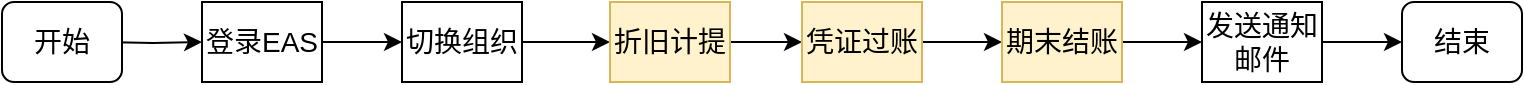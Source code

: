 <mxfile version="14.7.10" type="github">
  <diagram id="24gWO0HILD9tmGagheGm" name="Page-1">
    <mxGraphModel dx="1038" dy="547" grid="1" gridSize="10" guides="1" tooltips="1" connect="1" arrows="1" fold="1" page="1" pageScale="1" pageWidth="827" pageHeight="1169" math="0" shadow="0">
      <root>
        <mxCell id="0" />
        <mxCell id="1" parent="0" />
        <mxCell id="GQx1fkRDCFHswaFwZT72-8" value="" style="edgeStyle=orthogonalEdgeStyle;rounded=0;orthogonalLoop=1;jettySize=auto;html=1;" edge="1" parent="1" target="GQx1fkRDCFHswaFwZT72-4">
          <mxGeometry relative="1" as="geometry">
            <mxPoint x="90" y="270" as="sourcePoint" />
          </mxGeometry>
        </mxCell>
        <mxCell id="GQx1fkRDCFHswaFwZT72-10" value="" style="edgeStyle=orthogonalEdgeStyle;rounded=0;orthogonalLoop=1;jettySize=auto;html=1;" edge="1" parent="1" source="GQx1fkRDCFHswaFwZT72-4" target="GQx1fkRDCFHswaFwZT72-9">
          <mxGeometry relative="1" as="geometry" />
        </mxCell>
        <mxCell id="GQx1fkRDCFHswaFwZT72-4" value="&lt;font style=&quot;font-size: 14px&quot;&gt;登录EAS&lt;/font&gt;" style="rounded=0;whiteSpace=wrap;html=1;gradientDirection=east;shadow=0;sketch=0;glass=0;" vertex="1" parent="1">
          <mxGeometry x="140" y="250" width="60" height="40" as="geometry" />
        </mxCell>
        <mxCell id="GQx1fkRDCFHswaFwZT72-12" value="" style="edgeStyle=orthogonalEdgeStyle;rounded=0;orthogonalLoop=1;jettySize=auto;html=1;" edge="1" parent="1" source="GQx1fkRDCFHswaFwZT72-9" target="GQx1fkRDCFHswaFwZT72-11">
          <mxGeometry relative="1" as="geometry" />
        </mxCell>
        <mxCell id="GQx1fkRDCFHswaFwZT72-9" value="&lt;font style=&quot;font-size: 14px&quot;&gt;切换组织&lt;/font&gt;" style="rounded=0;whiteSpace=wrap;html=1;" vertex="1" parent="1">
          <mxGeometry x="240" y="250" width="60" height="40" as="geometry" />
        </mxCell>
        <mxCell id="GQx1fkRDCFHswaFwZT72-14" value="" style="edgeStyle=orthogonalEdgeStyle;rounded=0;orthogonalLoop=1;jettySize=auto;html=1;" edge="1" parent="1" source="GQx1fkRDCFHswaFwZT72-11" target="GQx1fkRDCFHswaFwZT72-13">
          <mxGeometry relative="1" as="geometry" />
        </mxCell>
        <mxCell id="GQx1fkRDCFHswaFwZT72-11" value="&lt;font style=&quot;font-size: 14px&quot;&gt;折旧计提&lt;/font&gt;" style="rounded=0;whiteSpace=wrap;html=1;fillColor=#fff2cc;strokeColor=#d6b656;" vertex="1" parent="1">
          <mxGeometry x="344" y="250" width="60" height="40" as="geometry" />
        </mxCell>
        <mxCell id="GQx1fkRDCFHswaFwZT72-16" value="" style="edgeStyle=orthogonalEdgeStyle;rounded=0;orthogonalLoop=1;jettySize=auto;html=1;" edge="1" parent="1" source="GQx1fkRDCFHswaFwZT72-13" target="GQx1fkRDCFHswaFwZT72-15">
          <mxGeometry relative="1" as="geometry" />
        </mxCell>
        <mxCell id="GQx1fkRDCFHswaFwZT72-13" value="&lt;font style=&quot;font-size: 14px&quot;&gt;凭证过账&lt;/font&gt;" style="rounded=0;whiteSpace=wrap;html=1;fillColor=#fff2cc;strokeColor=#d6b656;" vertex="1" parent="1">
          <mxGeometry x="440" y="250" width="60" height="40" as="geometry" />
        </mxCell>
        <mxCell id="GQx1fkRDCFHswaFwZT72-19" value="" style="edgeStyle=orthogonalEdgeStyle;rounded=0;orthogonalLoop=1;jettySize=auto;html=1;" edge="1" parent="1" source="GQx1fkRDCFHswaFwZT72-15" target="GQx1fkRDCFHswaFwZT72-18">
          <mxGeometry relative="1" as="geometry" />
        </mxCell>
        <mxCell id="GQx1fkRDCFHswaFwZT72-15" value="&lt;font style=&quot;font-size: 14px&quot;&gt;期末结账&lt;/font&gt;" style="rounded=0;whiteSpace=wrap;html=1;fillColor=#fff2cc;strokeColor=#d6b656;" vertex="1" parent="1">
          <mxGeometry x="540" y="250" width="60" height="40" as="geometry" />
        </mxCell>
        <mxCell id="GQx1fkRDCFHswaFwZT72-22" value="" style="edgeStyle=orthogonalEdgeStyle;rounded=0;orthogonalLoop=1;jettySize=auto;html=1;" edge="1" parent="1" source="GQx1fkRDCFHswaFwZT72-18" target="GQx1fkRDCFHswaFwZT72-21">
          <mxGeometry relative="1" as="geometry" />
        </mxCell>
        <mxCell id="GQx1fkRDCFHswaFwZT72-18" value="&lt;font style=&quot;font-size: 14px&quot;&gt;发送通知邮件&lt;/font&gt;" style="rounded=0;whiteSpace=wrap;html=1;" vertex="1" parent="1">
          <mxGeometry x="640" y="250" width="60" height="40" as="geometry" />
        </mxCell>
        <mxCell id="GQx1fkRDCFHswaFwZT72-20" value="&lt;font style=&quot;font-size: 14px&quot;&gt;开始&lt;/font&gt;" style="rounded=1;whiteSpace=wrap;html=1;perimeterSpacing=1;gradientDirection=north;glass=0;shadow=0;sketch=0;strokeWidth=1;" vertex="1" parent="1">
          <mxGeometry x="40" y="250" width="60" height="40" as="geometry" />
        </mxCell>
        <mxCell id="GQx1fkRDCFHswaFwZT72-21" value="&lt;font style=&quot;font-size: 14px&quot;&gt;结束&lt;/font&gt;" style="rounded=1;whiteSpace=wrap;html=1;" vertex="1" parent="1">
          <mxGeometry x="740" y="250" width="60" height="40" as="geometry" />
        </mxCell>
      </root>
    </mxGraphModel>
  </diagram>
</mxfile>
